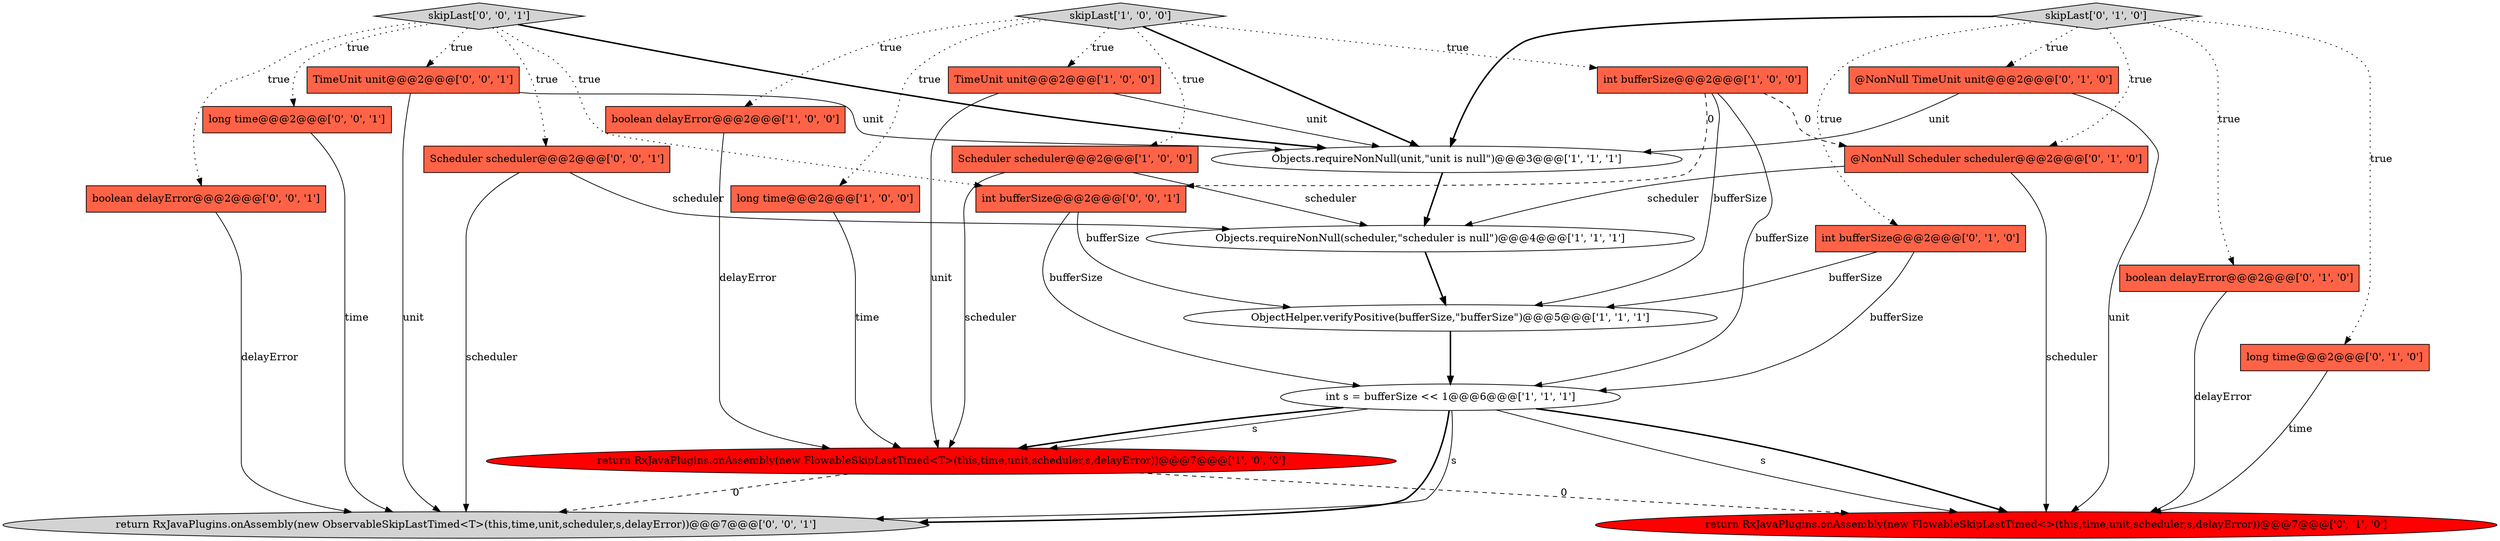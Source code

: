 digraph {
6 [style = filled, label = "ObjectHelper.verifyPositive(bufferSize,\"bufferSize\")@@@5@@@['1', '1', '1']", fillcolor = white, shape = ellipse image = "AAA0AAABBB1BBB"];
4 [style = filled, label = "boolean delayError@@@2@@@['1', '0', '0']", fillcolor = tomato, shape = box image = "AAA0AAABBB1BBB"];
14 [style = filled, label = "@NonNull TimeUnit unit@@@2@@@['0', '1', '0']", fillcolor = tomato, shape = box image = "AAA0AAABBB2BBB"];
8 [style = filled, label = "long time@@@2@@@['1', '0', '0']", fillcolor = tomato, shape = box image = "AAA0AAABBB1BBB"];
22 [style = filled, label = "long time@@@2@@@['0', '0', '1']", fillcolor = tomato, shape = box image = "AAA0AAABBB3BBB"];
2 [style = filled, label = "Objects.requireNonNull(unit,\"unit is null\")@@@3@@@['1', '1', '1']", fillcolor = white, shape = ellipse image = "AAA0AAABBB1BBB"];
16 [style = filled, label = "return RxJavaPlugins.onAssembly(new FlowableSkipLastTimed<>(this,time,unit,scheduler,s,delayError))@@@7@@@['0', '1', '0']", fillcolor = red, shape = ellipse image = "AAA1AAABBB2BBB"];
18 [style = filled, label = "TimeUnit unit@@@2@@@['0', '0', '1']", fillcolor = tomato, shape = box image = "AAA0AAABBB3BBB"];
21 [style = filled, label = "Scheduler scheduler@@@2@@@['0', '0', '1']", fillcolor = tomato, shape = box image = "AAA0AAABBB3BBB"];
12 [style = filled, label = "skipLast['0', '1', '0']", fillcolor = lightgray, shape = diamond image = "AAA0AAABBB2BBB"];
24 [style = filled, label = "return RxJavaPlugins.onAssembly(new ObservableSkipLastTimed<T>(this,time,unit,scheduler,s,delayError))@@@7@@@['0', '0', '1']", fillcolor = lightgray, shape = ellipse image = "AAA0AAABBB3BBB"];
9 [style = filled, label = "TimeUnit unit@@@2@@@['1', '0', '0']", fillcolor = tomato, shape = box image = "AAA0AAABBB1BBB"];
11 [style = filled, label = "boolean delayError@@@2@@@['0', '1', '0']", fillcolor = tomato, shape = box image = "AAA0AAABBB2BBB"];
7 [style = filled, label = "int s = bufferSize << 1@@@6@@@['1', '1', '1']", fillcolor = white, shape = ellipse image = "AAA0AAABBB1BBB"];
15 [style = filled, label = "int bufferSize@@@2@@@['0', '1', '0']", fillcolor = tomato, shape = box image = "AAA0AAABBB2BBB"];
19 [style = filled, label = "boolean delayError@@@2@@@['0', '0', '1']", fillcolor = tomato, shape = box image = "AAA0AAABBB3BBB"];
3 [style = filled, label = "skipLast['1', '0', '0']", fillcolor = lightgray, shape = diamond image = "AAA0AAABBB1BBB"];
5 [style = filled, label = "return RxJavaPlugins.onAssembly(new FlowableSkipLastTimed<T>(this,time,unit,scheduler,s,delayError))@@@7@@@['1', '0', '0']", fillcolor = red, shape = ellipse image = "AAA1AAABBB1BBB"];
13 [style = filled, label = "long time@@@2@@@['0', '1', '0']", fillcolor = tomato, shape = box image = "AAA0AAABBB2BBB"];
10 [style = filled, label = "int bufferSize@@@2@@@['1', '0', '0']", fillcolor = tomato, shape = box image = "AAA1AAABBB1BBB"];
23 [style = filled, label = "int bufferSize@@@2@@@['0', '0', '1']", fillcolor = tomato, shape = box image = "AAA0AAABBB3BBB"];
17 [style = filled, label = "@NonNull Scheduler scheduler@@@2@@@['0', '1', '0']", fillcolor = tomato, shape = box image = "AAA1AAABBB2BBB"];
20 [style = filled, label = "skipLast['0', '0', '1']", fillcolor = lightgray, shape = diamond image = "AAA0AAABBB3BBB"];
0 [style = filled, label = "Objects.requireNonNull(scheduler,\"scheduler is null\")@@@4@@@['1', '1', '1']", fillcolor = white, shape = ellipse image = "AAA0AAABBB1BBB"];
1 [style = filled, label = "Scheduler scheduler@@@2@@@['1', '0', '0']", fillcolor = tomato, shape = box image = "AAA0AAABBB1BBB"];
23->7 [style = solid, label="bufferSize"];
17->16 [style = solid, label="scheduler"];
12->17 [style = dotted, label="true"];
21->0 [style = solid, label="scheduler"];
19->24 [style = solid, label="delayError"];
0->6 [style = bold, label=""];
9->2 [style = solid, label="unit"];
3->10 [style = dotted, label="true"];
5->24 [style = dashed, label="0"];
12->15 [style = dotted, label="true"];
23->6 [style = solid, label="bufferSize"];
3->4 [style = dotted, label="true"];
4->5 [style = solid, label="delayError"];
10->6 [style = solid, label="bufferSize"];
20->21 [style = dotted, label="true"];
7->16 [style = solid, label="s"];
18->2 [style = solid, label="unit"];
3->9 [style = dotted, label="true"];
20->2 [style = bold, label=""];
7->24 [style = solid, label="s"];
11->16 [style = solid, label="delayError"];
12->11 [style = dotted, label="true"];
8->5 [style = solid, label="time"];
5->16 [style = dashed, label="0"];
12->14 [style = dotted, label="true"];
12->2 [style = bold, label=""];
7->5 [style = bold, label=""];
9->5 [style = solid, label="unit"];
21->24 [style = solid, label="scheduler"];
15->6 [style = solid, label="bufferSize"];
2->0 [style = bold, label=""];
7->24 [style = bold, label=""];
12->13 [style = dotted, label="true"];
3->2 [style = bold, label=""];
1->0 [style = solid, label="scheduler"];
10->7 [style = solid, label="bufferSize"];
22->24 [style = solid, label="time"];
13->16 [style = solid, label="time"];
7->16 [style = bold, label=""];
14->16 [style = solid, label="unit"];
7->5 [style = solid, label="s"];
20->23 [style = dotted, label="true"];
20->18 [style = dotted, label="true"];
10->17 [style = dashed, label="0"];
20->19 [style = dotted, label="true"];
20->22 [style = dotted, label="true"];
14->2 [style = solid, label="unit"];
6->7 [style = bold, label=""];
10->23 [style = dashed, label="0"];
3->8 [style = dotted, label="true"];
17->0 [style = solid, label="scheduler"];
3->1 [style = dotted, label="true"];
1->5 [style = solid, label="scheduler"];
15->7 [style = solid, label="bufferSize"];
18->24 [style = solid, label="unit"];
}

